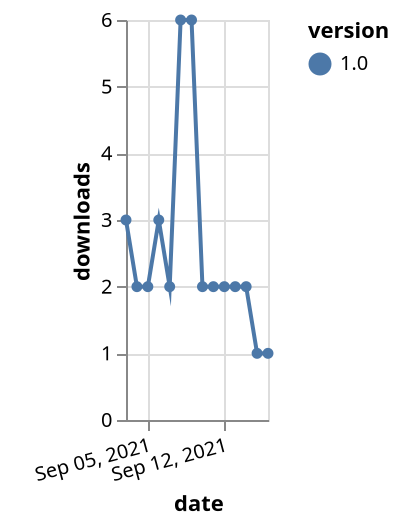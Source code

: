 {"$schema": "https://vega.github.io/schema/vega-lite/v5.json", "description": "A simple bar chart with embedded data.", "data": {"values": [{"date": "2021-09-03", "total": 2911, "delta": 3, "version": "1.0"}, {"date": "2021-09-04", "total": 2913, "delta": 2, "version": "1.0"}, {"date": "2021-09-05", "total": 2915, "delta": 2, "version": "1.0"}, {"date": "2021-09-06", "total": 2918, "delta": 3, "version": "1.0"}, {"date": "2021-09-07", "total": 2920, "delta": 2, "version": "1.0"}, {"date": "2021-09-08", "total": 2926, "delta": 6, "version": "1.0"}, {"date": "2021-09-09", "total": 2932, "delta": 6, "version": "1.0"}, {"date": "2021-09-10", "total": 2934, "delta": 2, "version": "1.0"}, {"date": "2021-09-11", "total": 2936, "delta": 2, "version": "1.0"}, {"date": "2021-09-12", "total": 2938, "delta": 2, "version": "1.0"}, {"date": "2021-09-13", "total": 2940, "delta": 2, "version": "1.0"}, {"date": "2021-09-14", "total": 2942, "delta": 2, "version": "1.0"}, {"date": "2021-09-15", "total": 2943, "delta": 1, "version": "1.0"}, {"date": "2021-09-16", "total": 2944, "delta": 1, "version": "1.0"}]}, "width": "container", "mark": {"type": "line", "point": {"filled": true}}, "encoding": {"x": {"field": "date", "type": "temporal", "timeUnit": "yearmonthdate", "title": "date", "axis": {"labelAngle": -15}}, "y": {"field": "delta", "type": "quantitative", "title": "downloads"}, "color": {"field": "version", "type": "nominal"}, "tooltip": {"field": "delta"}}}
